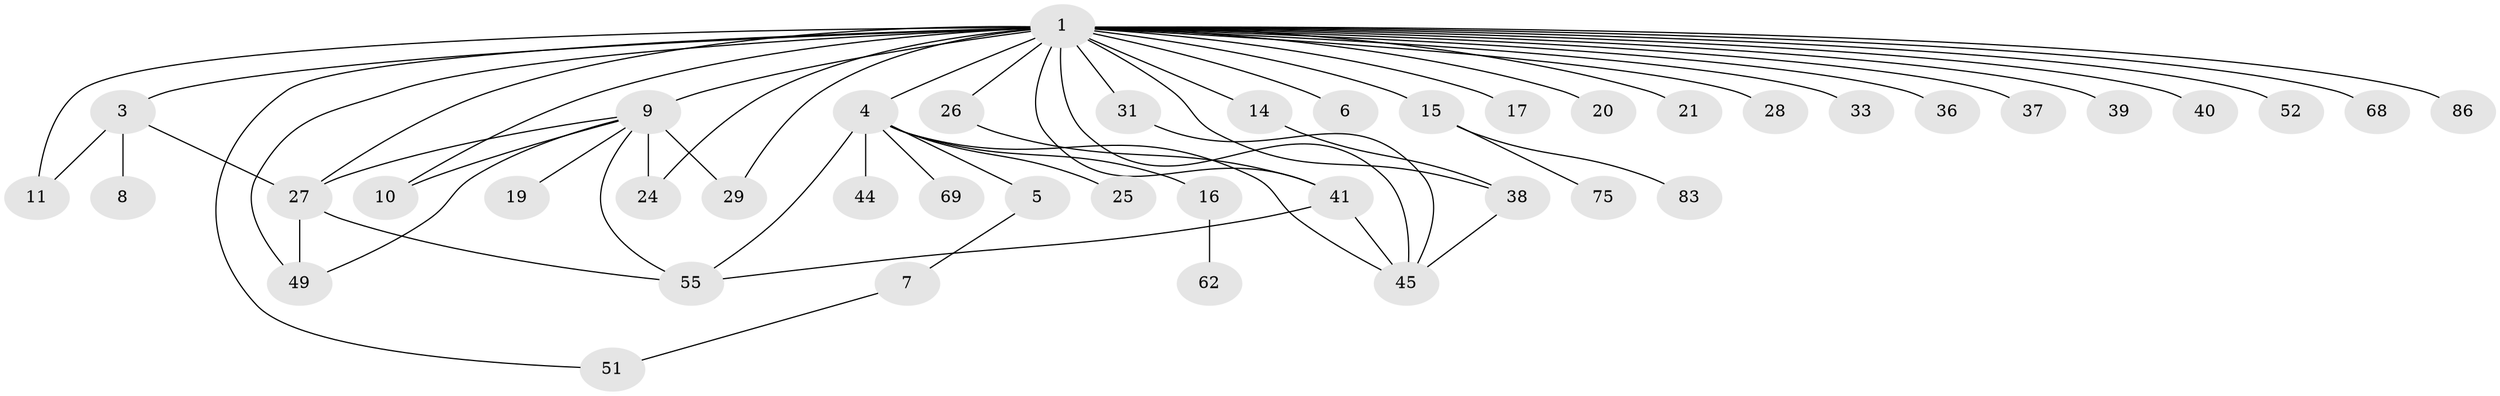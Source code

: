 // original degree distribution, {10: 0.022988505747126436, 34: 0.011494252873563218, 5: 0.034482758620689655, 2: 0.2988505747126437, 1: 0.367816091954023, 12: 0.011494252873563218, 7: 0.034482758620689655, 3: 0.13793103448275862, 4: 0.04597701149425287, 8: 0.011494252873563218, 6: 0.022988505747126436}
// Generated by graph-tools (version 1.1) at 2025/14/03/09/25 04:14:35]
// undirected, 43 vertices, 60 edges
graph export_dot {
graph [start="1"]
  node [color=gray90,style=filled];
  1 [super="+2"];
  3 [super="+47"];
  4;
  5;
  6;
  7;
  8;
  9 [super="+54+32+18"];
  10;
  11;
  14;
  15;
  16;
  17;
  19 [super="+50"];
  20;
  21;
  24;
  25;
  26;
  27 [super="+58+64"];
  28;
  29;
  31;
  33;
  36;
  37;
  38 [super="+60"];
  39;
  40;
  41;
  44;
  45 [super="+72"];
  49 [super="+71+53"];
  51;
  52;
  55 [super="+84+70"];
  62;
  68;
  69;
  75;
  83;
  86;
  1 -- 3 [weight=3];
  1 -- 6;
  1 -- 27;
  1 -- 31 [weight=2];
  1 -- 37 [weight=2];
  1 -- 68;
  1 -- 38;
  1 -- 4 [weight=2];
  1 -- 9 [weight=6];
  1 -- 10;
  1 -- 11;
  1 -- 14 [weight=2];
  1 -- 15 [weight=2];
  1 -- 17;
  1 -- 20;
  1 -- 21;
  1 -- 86;
  1 -- 24;
  1 -- 26;
  1 -- 28;
  1 -- 29 [weight=2];
  1 -- 33;
  1 -- 36;
  1 -- 39;
  1 -- 40;
  1 -- 41;
  1 -- 45 [weight=2];
  1 -- 49 [weight=2];
  1 -- 51;
  1 -- 52;
  3 -- 8;
  3 -- 11;
  3 -- 27;
  4 -- 5;
  4 -- 16;
  4 -- 25;
  4 -- 44;
  4 -- 45;
  4 -- 55 [weight=2];
  4 -- 69;
  5 -- 7;
  7 -- 51;
  9 -- 10;
  9 -- 19;
  9 -- 24;
  9 -- 55 [weight=2];
  9 -- 49 [weight=2];
  9 -- 27;
  9 -- 29;
  14 -- 38;
  15 -- 75;
  15 -- 83;
  16 -- 62;
  26 -- 41;
  27 -- 55;
  27 -- 49;
  31 -- 45;
  38 -- 45;
  41 -- 55;
  41 -- 45;
}
